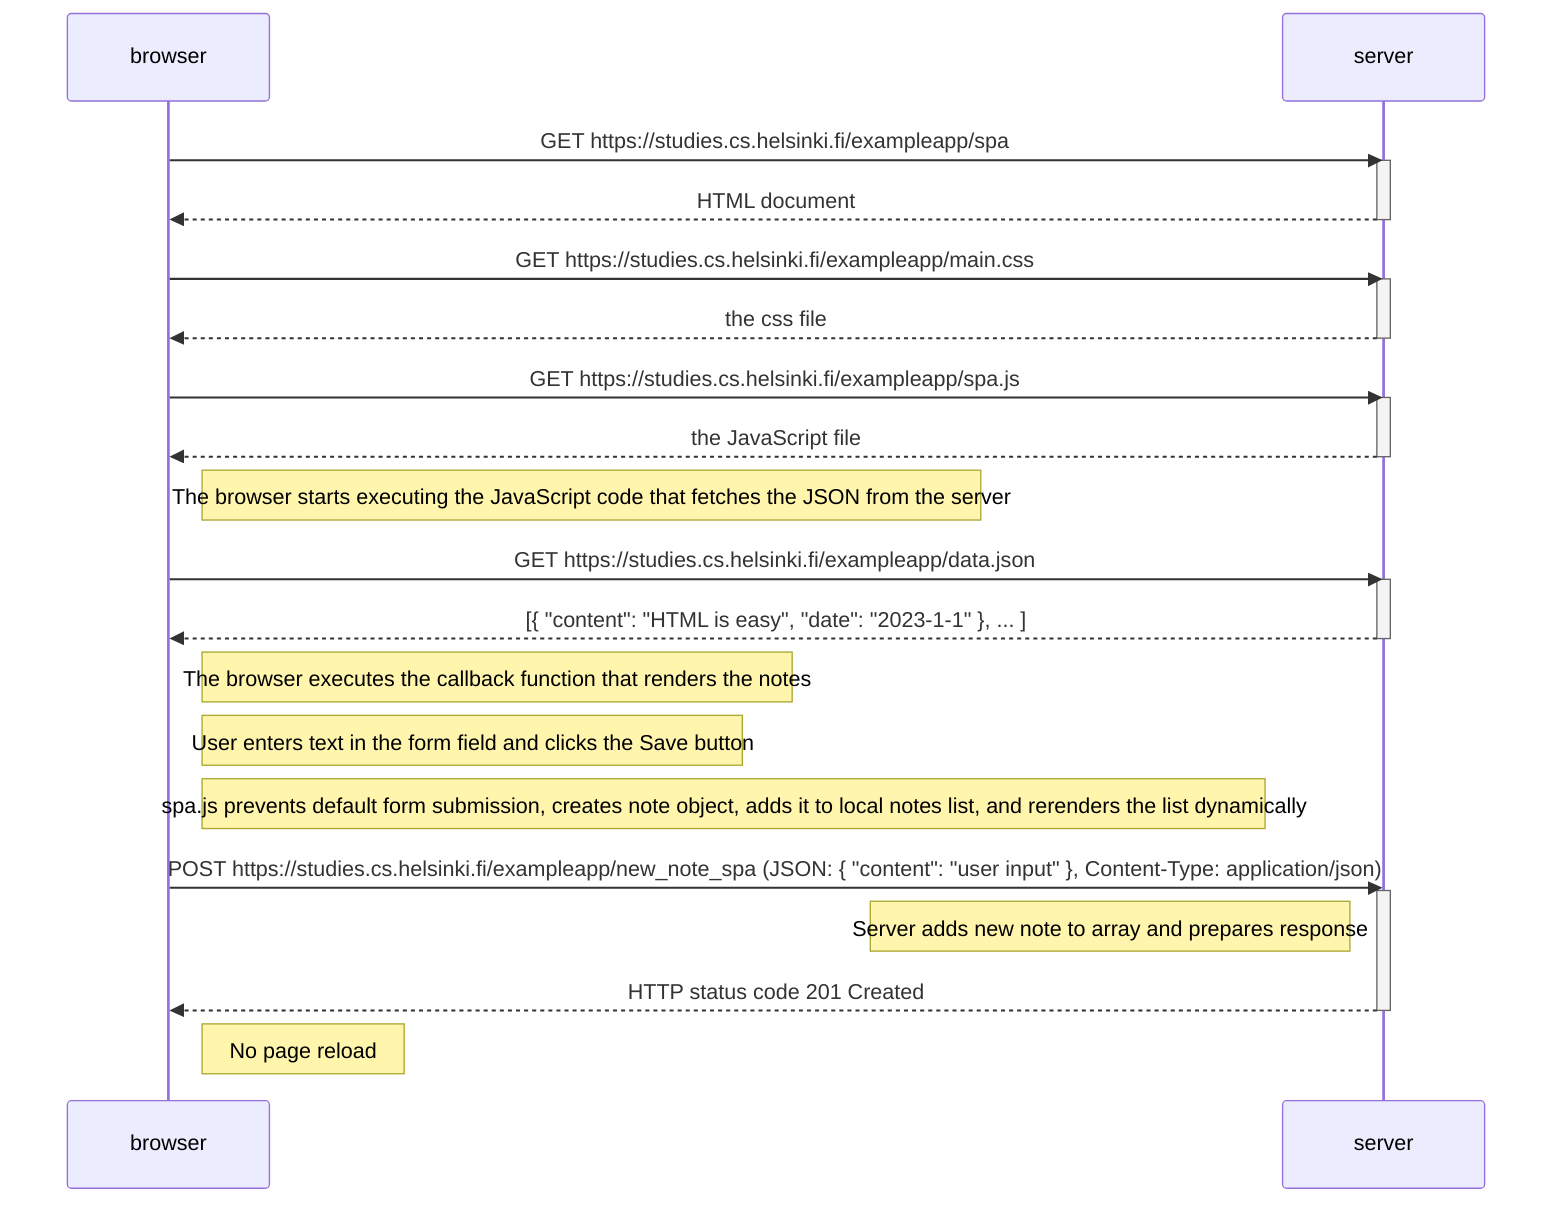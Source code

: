sequenceDiagram
  participant browser
  participant server

  browser->>server: GET https://studies.cs.helsinki.fi/exampleapp/spa
  activate server
  server-->>browser: HTML document
  deactivate server

  browser->>server: GET https://studies.cs.helsinki.fi/exampleapp/main.css
  activate server
  server-->>browser: the css file
  deactivate server

  browser->>server: GET https://studies.cs.helsinki.fi/exampleapp/spa.js
  activate server
  server-->>browser: the JavaScript file
  deactivate server

  Note right of browser: The browser starts executing the JavaScript code that fetches the JSON from the server

  browser->>server: GET https://studies.cs.helsinki.fi/exampleapp/data.json
  activate server
  server-->>browser: [{ "content": "HTML is easy", "date": "2023-1-1" }, ... ]
  deactivate server

  Note right of browser: The browser executes the callback function that renders the notes
  Note right of browser: User enters text in the form field and clicks the Save button
  Note right of browser: spa.js prevents default form submission, creates note object, adds it to local notes list, and rerenders the list dynamically

  browser->>server: POST https://studies.cs.helsinki.fi/exampleapp/new_note_spa (JSON: { "content": "user input" }, Content-Type: application/json)
  activate server
  Note left of server: Server adds new note to array and prepares response
  server-->>browser: HTTP status code 201 Created
  deactivate server

  Note right of browser: No page reload